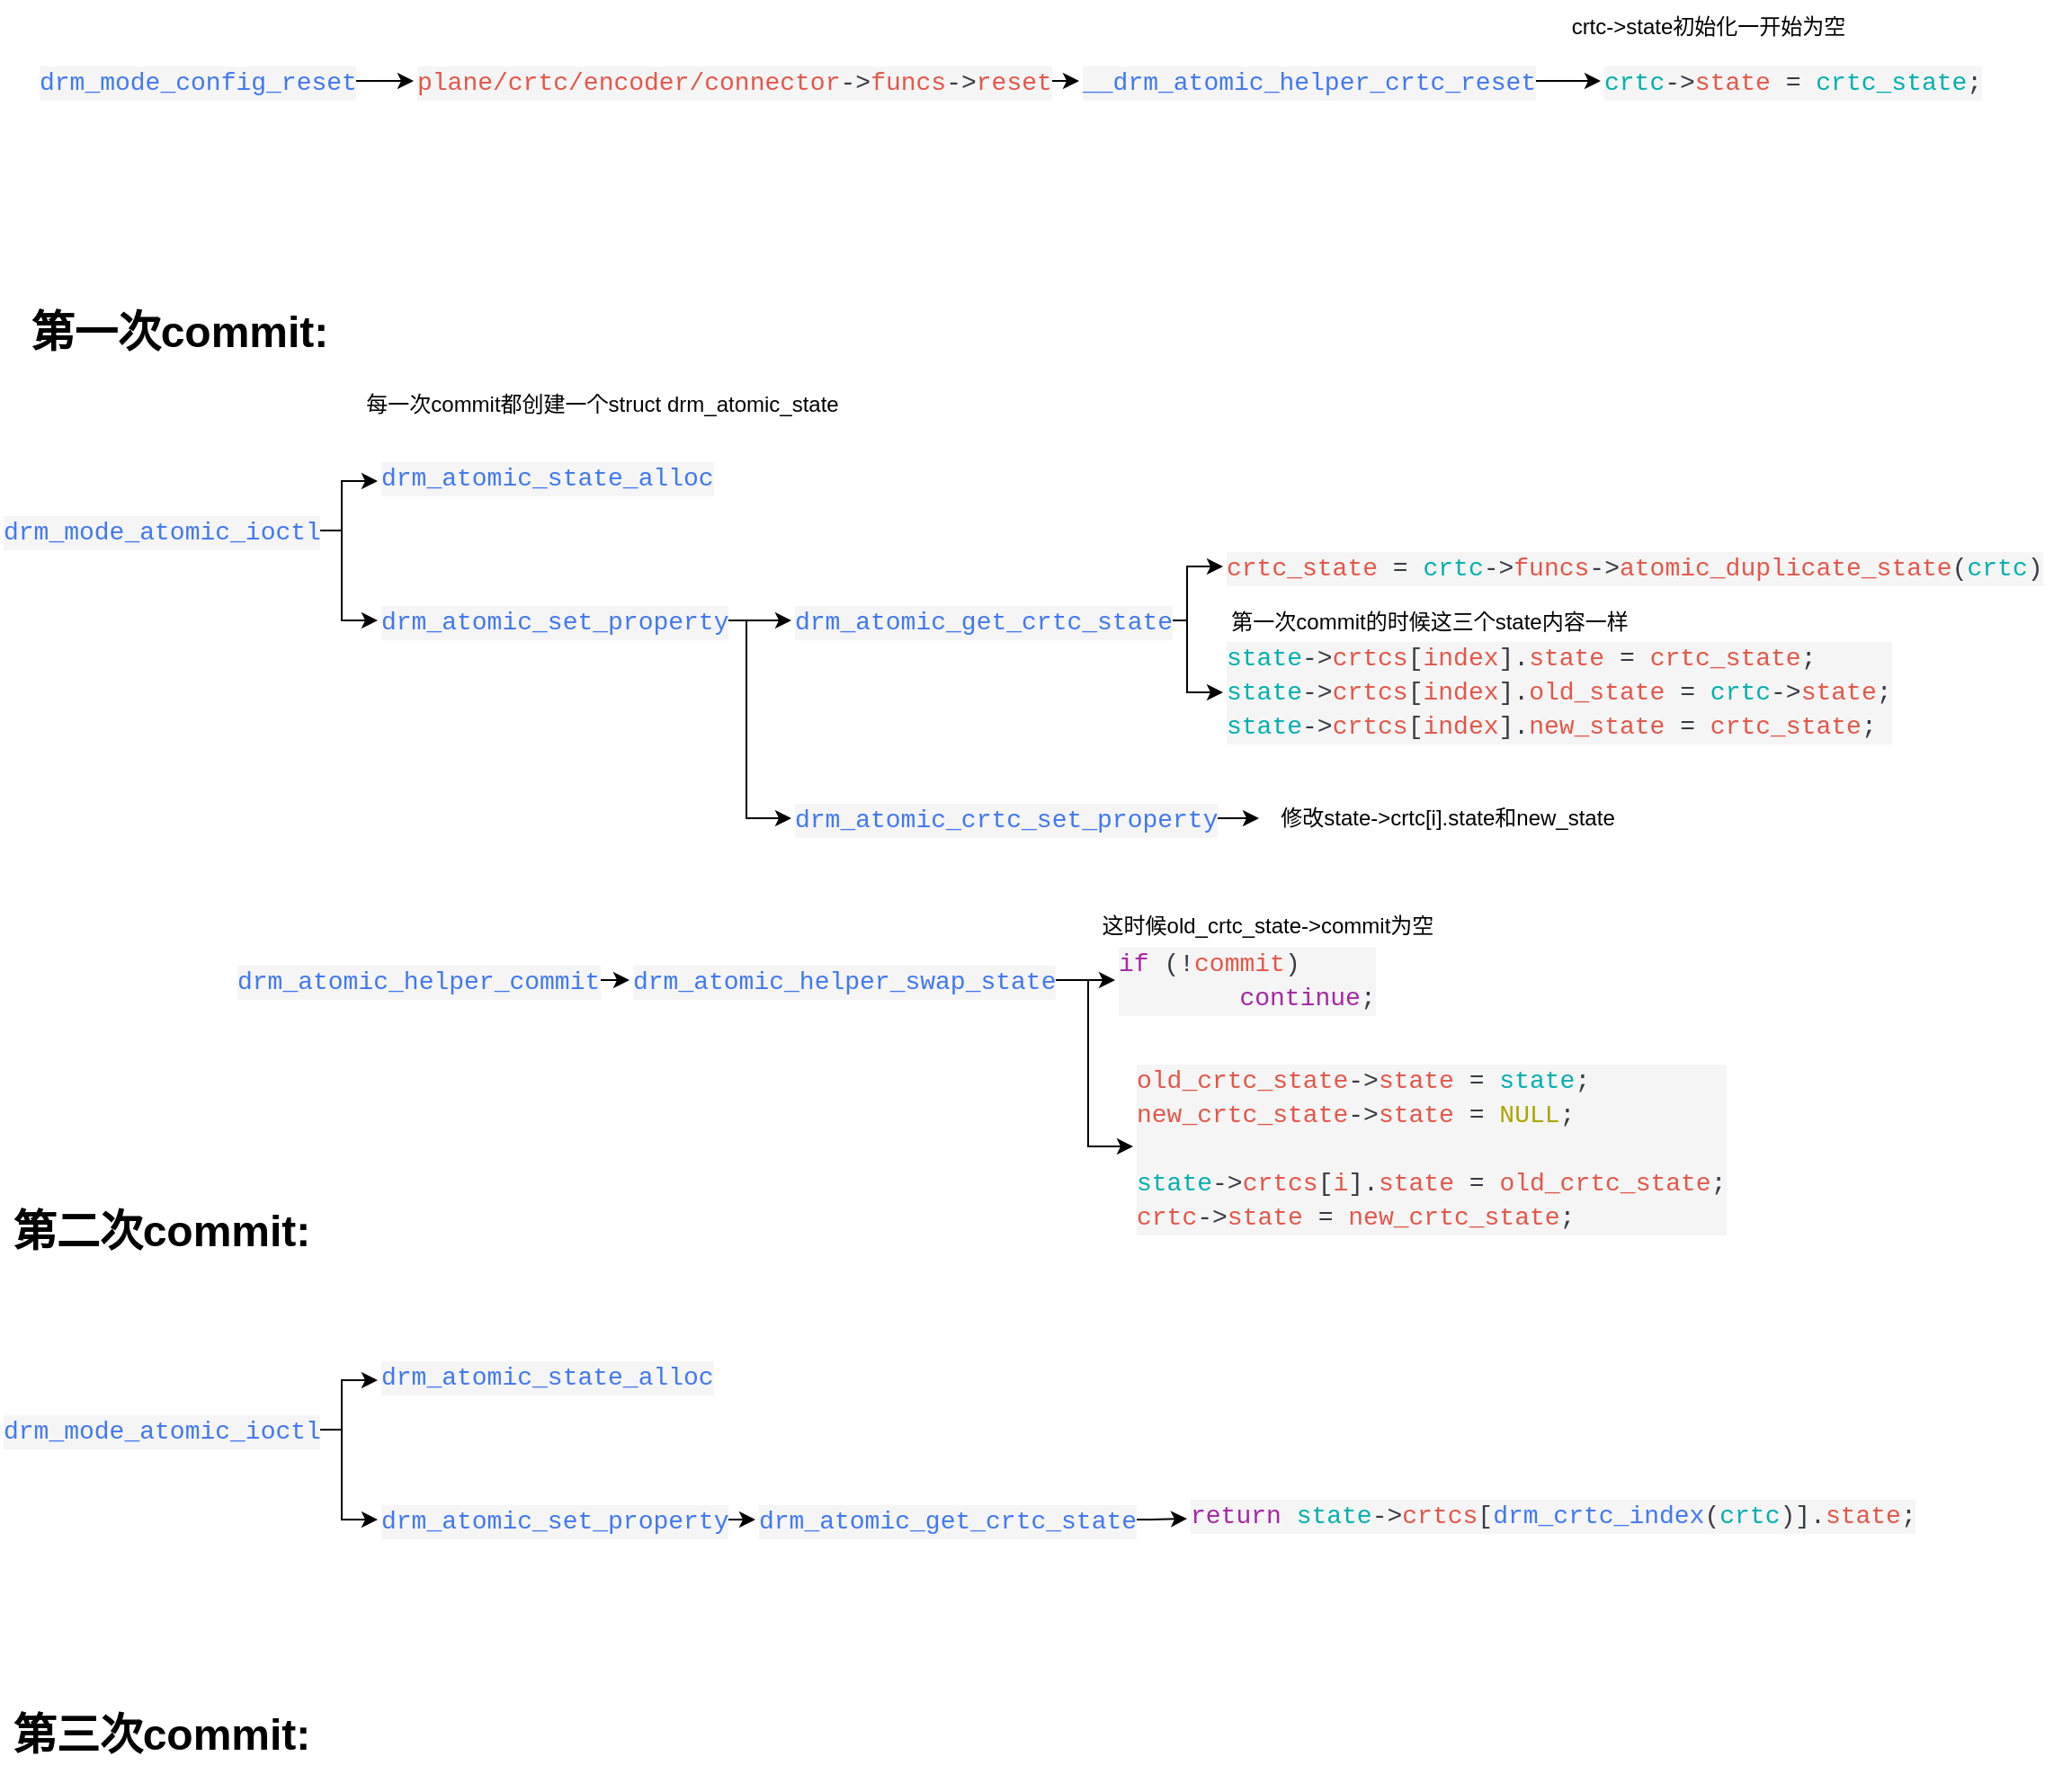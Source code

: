 <mxfile version="26.1.3">
  <diagram name="Page-1" id="xT4g7U_Jw4E_WV42EY2E">
    <mxGraphModel dx="1252" dy="1802" grid="1" gridSize="10" guides="1" tooltips="1" connect="1" arrows="1" fold="1" page="1" pageScale="1" pageWidth="827" pageHeight="1169" math="0" shadow="0">
      <root>
        <mxCell id="0" />
        <mxCell id="1" parent="0" />
        <mxCell id="tSgKq8Jf324wVoimvzdk-1" value="&lt;h1&gt;第一次commit:&lt;/h1&gt;" style="text;html=1;align=center;verticalAlign=middle;whiteSpace=wrap;rounded=0;" vertex="1" parent="1">
          <mxGeometry x="40" y="110" width="180" height="30" as="geometry" />
        </mxCell>
        <mxCell id="tSgKq8Jf324wVoimvzdk-2" value="&lt;div style=&quot;color: #383a42;background-color: #f5f5f5;font-family: Consolas, &#39;Courier New&#39;, monospace;font-weight: normal;font-size: 14px;line-height: 19px;white-space: pre;&quot;&gt;&lt;div&gt;&lt;span style=&quot;color: #4078f2;&quot;&gt;drm_atomic_state_alloc&lt;/span&gt;&lt;/div&gt;&lt;/div&gt;" style="text;whiteSpace=wrap;html=1;" vertex="1" parent="1">
          <mxGeometry x="240" y="190" width="180" height="35" as="geometry" />
        </mxCell>
        <mxCell id="tSgKq8Jf324wVoimvzdk-3" value="每一次commit都创建一个struct drm_atomic_state" style="text;html=1;align=center;verticalAlign=middle;whiteSpace=wrap;rounded=0;" vertex="1" parent="1">
          <mxGeometry x="230" y="150" width="270" height="30" as="geometry" />
        </mxCell>
        <mxCell id="tSgKq8Jf324wVoimvzdk-13" style="edgeStyle=orthogonalEdgeStyle;rounded=0;orthogonalLoop=1;jettySize=auto;html=1;exitX=1;exitY=0.5;exitDx=0;exitDy=0;entryX=0;entryY=0.5;entryDx=0;entryDy=0;" edge="1" parent="1" source="tSgKq8Jf324wVoimvzdk-4" target="tSgKq8Jf324wVoimvzdk-9">
          <mxGeometry relative="1" as="geometry" />
        </mxCell>
        <mxCell id="tSgKq8Jf324wVoimvzdk-46" style="edgeStyle=orthogonalEdgeStyle;rounded=0;orthogonalLoop=1;jettySize=auto;html=1;exitX=1;exitY=0.5;exitDx=0;exitDy=0;entryX=0;entryY=0.5;entryDx=0;entryDy=0;" edge="1" parent="1" source="tSgKq8Jf324wVoimvzdk-4" target="tSgKq8Jf324wVoimvzdk-45">
          <mxGeometry relative="1" as="geometry" />
        </mxCell>
        <mxCell id="tSgKq8Jf324wVoimvzdk-4" value="&lt;div style=&quot;color: rgb(56, 58, 66); background-color: rgb(245, 245, 245); font-family: Consolas, &amp;quot;Courier New&amp;quot;, monospace; font-weight: normal; font-size: 14px; line-height: 19px; white-space: pre;&quot;&gt;&lt;div&gt;&lt;span style=&quot;color: rgb(64, 120, 242);&quot;&gt;drm_atomic_set_property&lt;/span&gt;&lt;/div&gt;&lt;/div&gt;" style="text;whiteSpace=wrap;html=1;" vertex="1" parent="1">
          <mxGeometry x="240" y="270" width="180" height="30" as="geometry" />
        </mxCell>
        <mxCell id="tSgKq8Jf324wVoimvzdk-6" style="edgeStyle=orthogonalEdgeStyle;rounded=0;orthogonalLoop=1;jettySize=auto;html=1;exitX=1;exitY=0.5;exitDx=0;exitDy=0;entryX=0;entryY=0.5;entryDx=0;entryDy=0;" edge="1" parent="1" source="tSgKq8Jf324wVoimvzdk-5" target="tSgKq8Jf324wVoimvzdk-2">
          <mxGeometry relative="1" as="geometry" />
        </mxCell>
        <mxCell id="tSgKq8Jf324wVoimvzdk-7" style="edgeStyle=orthogonalEdgeStyle;rounded=0;orthogonalLoop=1;jettySize=auto;html=1;exitX=1;exitY=0.5;exitDx=0;exitDy=0;entryX=0;entryY=0.5;entryDx=0;entryDy=0;" edge="1" parent="1" source="tSgKq8Jf324wVoimvzdk-5" target="tSgKq8Jf324wVoimvzdk-4">
          <mxGeometry relative="1" as="geometry" />
        </mxCell>
        <mxCell id="tSgKq8Jf324wVoimvzdk-5" value="&lt;div style=&quot;color: #383a42;background-color: #f5f5f5;font-family: Consolas, &#39;Courier New&#39;, monospace;font-weight: normal;font-size: 14px;line-height: 19px;white-space: pre;&quot;&gt;&lt;div&gt;&lt;span style=&quot;color: #4078f2;&quot;&gt;drm_mode_atomic_ioctl&lt;/span&gt;&lt;/div&gt;&lt;/div&gt;" style="text;whiteSpace=wrap;html=1;" vertex="1" parent="1">
          <mxGeometry x="30" y="220" width="170" height="30" as="geometry" />
        </mxCell>
        <mxCell id="tSgKq8Jf324wVoimvzdk-26" value="" style="edgeStyle=orthogonalEdgeStyle;rounded=0;orthogonalLoop=1;jettySize=auto;html=1;" edge="1" parent="1" source="tSgKq8Jf324wVoimvzdk-9" target="tSgKq8Jf324wVoimvzdk-11">
          <mxGeometry relative="1" as="geometry" />
        </mxCell>
        <mxCell id="tSgKq8Jf324wVoimvzdk-28" style="edgeStyle=orthogonalEdgeStyle;rounded=0;orthogonalLoop=1;jettySize=auto;html=1;exitX=1;exitY=0.5;exitDx=0;exitDy=0;entryX=0;entryY=0.5;entryDx=0;entryDy=0;" edge="1" parent="1" source="tSgKq8Jf324wVoimvzdk-9" target="tSgKq8Jf324wVoimvzdk-27">
          <mxGeometry relative="1" as="geometry" />
        </mxCell>
        <mxCell id="tSgKq8Jf324wVoimvzdk-9" value="&lt;div style=&quot;color: #383a42;background-color: #f5f5f5;font-family: Consolas, &#39;Courier New&#39;, monospace;font-weight: normal;font-size: 14px;line-height: 19px;white-space: pre;&quot;&gt;&lt;div&gt;&lt;span style=&quot;color: #4078f2;&quot;&gt;drm_atomic_get_crtc_state&lt;/span&gt;&lt;/div&gt;&lt;/div&gt;" style="text;whiteSpace=wrap;html=1;" vertex="1" parent="1">
          <mxGeometry x="470" y="270" width="200" height="30" as="geometry" />
        </mxCell>
        <mxCell id="tSgKq8Jf324wVoimvzdk-11" value="&lt;div style=&quot;color: rgb(56, 58, 66); background-color: rgb(245, 245, 245); font-family: Consolas, &amp;quot;Courier New&amp;quot;, monospace; font-weight: normal; font-size: 14px; line-height: 19px; white-space: pre;&quot;&gt;&lt;div&gt;&lt;span style=&quot;color: rgb(0, 175, 175);&quot;&gt;&lt;span style=&quot;background-color: light-dark(rgb(245, 245, 245), rgb(26, 26, 26)); color: rgb(228, 86, 73);&quot;&gt;crtc_state&lt;/span&gt;&lt;span style=&quot;background-color: light-dark(rgb(245, 245, 245), rgb(26, 26, 26)); color: light-dark(rgb(56, 58, 66), rgb(185, 187, 194));&quot;&gt; &lt;/span&gt;&lt;span style=&quot;background-color: light-dark(rgb(245, 245, 245), rgb(26, 26, 26)); color: light-dark(rgb(56, 58, 66), rgb(185, 187, 194));&quot;&gt;=&lt;/span&gt;&lt;span style=&quot;background-color: light-dark(rgb(245, 245, 245), rgb(26, 26, 26)); color: light-dark(rgb(56, 58, 66), rgb(185, 187, 194));&quot;&gt; &lt;/span&gt;crtc&lt;/span&gt;&lt;span style=&quot;color: rgb(56, 58, 66);&quot;&gt;-&amp;gt;&lt;/span&gt;&lt;span style=&quot;color: rgb(228, 86, 73);&quot;&gt;funcs&lt;/span&gt;&lt;span style=&quot;color: rgb(56, 58, 66);&quot;&gt;-&amp;gt;&lt;/span&gt;&lt;span style=&quot;color: rgb(228, 86, 73);&quot;&gt;atomic_duplicate_state&lt;/span&gt;&lt;span style=&quot;color: rgb(56, 58, 66);&quot;&gt;(&lt;/span&gt;&lt;span style=&quot;color: rgb(0, 175, 175);&quot;&gt;crtc&lt;/span&gt;&lt;span style=&quot;color: rgb(56, 58, 66);&quot;&gt;)&lt;/span&gt;&lt;/div&gt;&lt;/div&gt;" style="text;whiteSpace=wrap;html=1;" vertex="1" parent="1">
          <mxGeometry x="710" y="240" width="420" height="30" as="geometry" />
        </mxCell>
        <mxCell id="tSgKq8Jf324wVoimvzdk-20" value="" style="edgeStyle=orthogonalEdgeStyle;rounded=0;orthogonalLoop=1;jettySize=auto;html=1;" edge="1" parent="1" source="tSgKq8Jf324wVoimvzdk-15" target="tSgKq8Jf324wVoimvzdk-16">
          <mxGeometry relative="1" as="geometry" />
        </mxCell>
        <mxCell id="tSgKq8Jf324wVoimvzdk-15" value="&lt;div style=&quot;color: #383a42;background-color: #f5f5f5;font-family: Consolas, &#39;Courier New&#39;, monospace;font-weight: normal;font-size: 14px;line-height: 19px;white-space: pre;&quot;&gt;&lt;div&gt;&lt;span style=&quot;color: #4078f2;&quot;&gt;drm_mode_config_reset&lt;/span&gt;&lt;/div&gt;&lt;/div&gt;" style="text;whiteSpace=wrap;html=1;" vertex="1" parent="1">
          <mxGeometry x="50" y="-30" width="170" height="30" as="geometry" />
        </mxCell>
        <mxCell id="tSgKq8Jf324wVoimvzdk-22" value="" style="edgeStyle=orthogonalEdgeStyle;rounded=0;orthogonalLoop=1;jettySize=auto;html=1;" edge="1" parent="1" source="tSgKq8Jf324wVoimvzdk-16" target="tSgKq8Jf324wVoimvzdk-21">
          <mxGeometry relative="1" as="geometry" />
        </mxCell>
        <mxCell id="tSgKq8Jf324wVoimvzdk-16" value="&lt;div style=&quot;color: rgb(56, 58, 66); background-color: rgb(245, 245, 245); font-family: Consolas, &amp;quot;Courier New&amp;quot;, monospace; font-weight: normal; font-size: 14px; line-height: 19px; white-space: pre;&quot;&gt;&lt;div&gt;&lt;span style=&quot;color: rgb(228, 86, 73);&quot;&gt;plane/crtc/encoder/connector&lt;/span&gt;&lt;span style=&quot;color: rgb(56, 58, 66);&quot;&gt;-&amp;gt;&lt;/span&gt;&lt;span style=&quot;color: rgb(228, 86, 73);&quot;&gt;funcs&lt;/span&gt;&lt;span style=&quot;color: rgb(56, 58, 66);&quot;&gt;-&amp;gt;&lt;/span&gt;&lt;span style=&quot;color: rgb(228, 86, 73);&quot;&gt;reset&lt;/span&gt;&lt;/div&gt;&lt;/div&gt;" style="text;whiteSpace=wrap;html=1;" vertex="1" parent="1">
          <mxGeometry x="260" y="-30" width="330" height="30" as="geometry" />
        </mxCell>
        <mxCell id="tSgKq8Jf324wVoimvzdk-24" value="" style="edgeStyle=orthogonalEdgeStyle;rounded=0;orthogonalLoop=1;jettySize=auto;html=1;" edge="1" parent="1" source="tSgKq8Jf324wVoimvzdk-21" target="tSgKq8Jf324wVoimvzdk-23">
          <mxGeometry relative="1" as="geometry" />
        </mxCell>
        <mxCell id="tSgKq8Jf324wVoimvzdk-21" value="&lt;div style=&quot;color: #383a42;background-color: #f5f5f5;font-family: Consolas, &#39;Courier New&#39;, monospace;font-weight: normal;font-size: 14px;line-height: 19px;white-space: pre;&quot;&gt;&lt;div&gt;&lt;span style=&quot;color: #4078f2;&quot;&gt;__drm_atomic_helper_crtc_reset&lt;/span&gt;&lt;/div&gt;&lt;/div&gt;" style="text;whiteSpace=wrap;html=1;" vertex="1" parent="1">
          <mxGeometry x="630" y="-30" width="240" height="30" as="geometry" />
        </mxCell>
        <mxCell id="tSgKq8Jf324wVoimvzdk-23" value="&lt;div style=&quot;color: #383a42;background-color: #f5f5f5;font-family: Consolas, &#39;Courier New&#39;, monospace;font-weight: normal;font-size: 14px;line-height: 19px;white-space: pre;&quot;&gt;&lt;div&gt;&lt;span style=&quot;color: #00afaf;&quot;&gt;crtc&lt;/span&gt;&lt;span style=&quot;color: #383a42;&quot;&gt;-&amp;gt;&lt;/span&gt;&lt;span style=&quot;color: #e45649;&quot;&gt;state&lt;/span&gt;&lt;span style=&quot;color: #383a42;&quot;&gt; &lt;/span&gt;&lt;span style=&quot;color: #383a42;&quot;&gt;=&lt;/span&gt;&lt;span style=&quot;color: #383a42;&quot;&gt; &lt;/span&gt;&lt;span style=&quot;color: #00afaf;&quot;&gt;crtc_state&lt;/span&gt;&lt;span style=&quot;color: #383a42;&quot;&gt;;&lt;/span&gt;&lt;/div&gt;&lt;/div&gt;" style="text;whiteSpace=wrap;html=1;" vertex="1" parent="1">
          <mxGeometry x="920" y="-30" width="200" height="30" as="geometry" />
        </mxCell>
        <mxCell id="tSgKq8Jf324wVoimvzdk-25" value="crtc-&amp;gt;state初始化一开始为空" style="text;html=1;align=center;verticalAlign=middle;whiteSpace=wrap;rounded=0;" vertex="1" parent="1">
          <mxGeometry x="900" y="-60" width="160" height="30" as="geometry" />
        </mxCell>
        <mxCell id="tSgKq8Jf324wVoimvzdk-27" value="&lt;div style=&quot;color: rgb(56, 58, 66); background-color: rgb(245, 245, 245); font-family: Consolas, &amp;quot;Courier New&amp;quot;, monospace; font-weight: normal; font-size: 14px; line-height: 19px; white-space: pre;&quot;&gt;&lt;div&gt;&lt;span style=&quot;color: rgb(0, 175, 175);&quot;&gt;state&lt;/span&gt;&lt;span style=&quot;color: rgb(56, 58, 66);&quot;&gt;-&amp;gt;&lt;/span&gt;&lt;span style=&quot;color: rgb(228, 86, 73);&quot;&gt;crtcs&lt;/span&gt;&lt;span style=&quot;color: rgb(56, 58, 66);&quot;&gt;[&lt;/span&gt;&lt;span style=&quot;color: rgb(228, 86, 73);&quot;&gt;index&lt;/span&gt;&lt;span style=&quot;color: rgb(56, 58, 66);&quot;&gt;].&lt;/span&gt;&lt;span style=&quot;color: rgb(228, 86, 73);&quot;&gt;state&lt;/span&gt;&lt;span style=&quot;color: rgb(56, 58, 66);&quot;&gt; &lt;/span&gt;&lt;span style=&quot;color: rgb(56, 58, 66);&quot;&gt;=&lt;/span&gt;&lt;span style=&quot;color: rgb(56, 58, 66);&quot;&gt; &lt;/span&gt;&lt;span style=&quot;color: rgb(228, 86, 73);&quot;&gt;crtc_state&lt;/span&gt;&lt;span style=&quot;color: rgb(56, 58, 66);&quot;&gt;;&lt;/span&gt;&lt;/div&gt;&lt;div&gt;&lt;span style=&quot;color: rgb(0, 175, 175);&quot;&gt;state&lt;/span&gt;&lt;span style=&quot;color: rgb(56, 58, 66);&quot;&gt;-&amp;gt;&lt;/span&gt;&lt;span style=&quot;color: rgb(228, 86, 73);&quot;&gt;crtcs&lt;/span&gt;&lt;span style=&quot;color: rgb(56, 58, 66);&quot;&gt;[&lt;/span&gt;&lt;span style=&quot;color: rgb(228, 86, 73);&quot;&gt;index&lt;/span&gt;&lt;span style=&quot;color: rgb(56, 58, 66);&quot;&gt;].&lt;/span&gt;&lt;span style=&quot;color: rgb(228, 86, 73);&quot;&gt;old_state&lt;/span&gt;&lt;span style=&quot;color: rgb(56, 58, 66);&quot;&gt; &lt;/span&gt;&lt;span style=&quot;color: rgb(56, 58, 66);&quot;&gt;=&lt;/span&gt;&lt;span style=&quot;color: rgb(56, 58, 66);&quot;&gt; &lt;/span&gt;&lt;span style=&quot;color: rgb(0, 175, 175);&quot;&gt;crtc&lt;/span&gt;&lt;span style=&quot;color: rgb(56, 58, 66);&quot;&gt;-&amp;gt;&lt;/span&gt;&lt;span style=&quot;color: rgb(228, 86, 73);&quot;&gt;state&lt;/span&gt;&lt;span style=&quot;color: rgb(56, 58, 66);&quot;&gt;;&lt;/span&gt;&lt;/div&gt;&lt;div&gt;&lt;span style=&quot;color: rgb(0, 175, 175);&quot;&gt;state&lt;/span&gt;&lt;span style=&quot;color: rgb(56, 58, 66);&quot;&gt;-&amp;gt;&lt;/span&gt;&lt;span style=&quot;color: rgb(228, 86, 73);&quot;&gt;crtcs&lt;/span&gt;&lt;span style=&quot;color: rgb(56, 58, 66);&quot;&gt;[&lt;/span&gt;&lt;span style=&quot;color: rgb(228, 86, 73);&quot;&gt;index&lt;/span&gt;&lt;span style=&quot;color: rgb(56, 58, 66);&quot;&gt;].&lt;/span&gt;&lt;span style=&quot;color: rgb(228, 86, 73);&quot;&gt;new_state&lt;/span&gt;&lt;span style=&quot;color: rgb(56, 58, 66);&quot;&gt; &lt;/span&gt;&lt;span style=&quot;color: rgb(56, 58, 66);&quot;&gt;=&lt;/span&gt;&lt;span style=&quot;color: rgb(56, 58, 66);&quot;&gt; &lt;/span&gt;&lt;span style=&quot;color: rgb(228, 86, 73);&quot;&gt;crtc_state&lt;/span&gt;&lt;span style=&quot;color: rgb(56, 58, 66);&quot;&gt;;&lt;/span&gt;&lt;/div&gt;&lt;/div&gt;" style="text;whiteSpace=wrap;html=1;" vertex="1" parent="1">
          <mxGeometry x="710" y="290" width="340" height="70" as="geometry" />
        </mxCell>
        <mxCell id="tSgKq8Jf324wVoimvzdk-29" value="&lt;h1&gt;第二次commit:&lt;/h1&gt;" style="text;html=1;align=center;verticalAlign=middle;whiteSpace=wrap;rounded=0;" vertex="1" parent="1">
          <mxGeometry x="30" y="610" width="180" height="30" as="geometry" />
        </mxCell>
        <mxCell id="tSgKq8Jf324wVoimvzdk-30" value="&lt;div style=&quot;color: #383a42;background-color: #f5f5f5;font-family: Consolas, &#39;Courier New&#39;, monospace;font-weight: normal;font-size: 14px;line-height: 19px;white-space: pre;&quot;&gt;&lt;div&gt;&lt;span style=&quot;color: #4078f2;&quot;&gt;drm_atomic_state_alloc&lt;/span&gt;&lt;/div&gt;&lt;/div&gt;" style="text;whiteSpace=wrap;html=1;" vertex="1" parent="1">
          <mxGeometry x="240" y="690" width="180" height="35" as="geometry" />
        </mxCell>
        <mxCell id="tSgKq8Jf324wVoimvzdk-32" style="edgeStyle=orthogonalEdgeStyle;rounded=0;orthogonalLoop=1;jettySize=auto;html=1;exitX=1;exitY=0.5;exitDx=0;exitDy=0;entryX=0;entryY=0.5;entryDx=0;entryDy=0;" edge="1" parent="1" source="tSgKq8Jf324wVoimvzdk-33" target="tSgKq8Jf324wVoimvzdk-39">
          <mxGeometry relative="1" as="geometry" />
        </mxCell>
        <mxCell id="tSgKq8Jf324wVoimvzdk-33" value="&lt;div style=&quot;color: rgb(56, 58, 66); background-color: rgb(245, 245, 245); font-family: Consolas, &amp;quot;Courier New&amp;quot;, monospace; font-weight: normal; font-size: 14px; line-height: 19px; white-space: pre;&quot;&gt;&lt;div&gt;&lt;span style=&quot;color: rgb(64, 120, 242);&quot;&gt;drm_atomic_set_property&lt;/span&gt;&lt;/div&gt;&lt;/div&gt;" style="text;whiteSpace=wrap;html=1;" vertex="1" parent="1">
          <mxGeometry x="240" y="770" width="180" height="30" as="geometry" />
        </mxCell>
        <mxCell id="tSgKq8Jf324wVoimvzdk-34" style="edgeStyle=orthogonalEdgeStyle;rounded=0;orthogonalLoop=1;jettySize=auto;html=1;exitX=1;exitY=0.5;exitDx=0;exitDy=0;entryX=0;entryY=0.5;entryDx=0;entryDy=0;" edge="1" parent="1" source="tSgKq8Jf324wVoimvzdk-36" target="tSgKq8Jf324wVoimvzdk-30">
          <mxGeometry relative="1" as="geometry" />
        </mxCell>
        <mxCell id="tSgKq8Jf324wVoimvzdk-35" style="edgeStyle=orthogonalEdgeStyle;rounded=0;orthogonalLoop=1;jettySize=auto;html=1;exitX=1;exitY=0.5;exitDx=0;exitDy=0;entryX=0;entryY=0.5;entryDx=0;entryDy=0;" edge="1" parent="1" source="tSgKq8Jf324wVoimvzdk-36" target="tSgKq8Jf324wVoimvzdk-33">
          <mxGeometry relative="1" as="geometry" />
        </mxCell>
        <mxCell id="tSgKq8Jf324wVoimvzdk-36" value="&lt;div style=&quot;color: #383a42;background-color: #f5f5f5;font-family: Consolas, &#39;Courier New&#39;, monospace;font-weight: normal;font-size: 14px;line-height: 19px;white-space: pre;&quot;&gt;&lt;div&gt;&lt;span style=&quot;color: #4078f2;&quot;&gt;drm_mode_atomic_ioctl&lt;/span&gt;&lt;/div&gt;&lt;/div&gt;" style="text;whiteSpace=wrap;html=1;" vertex="1" parent="1">
          <mxGeometry x="30" y="720" width="170" height="30" as="geometry" />
        </mxCell>
        <mxCell id="tSgKq8Jf324wVoimvzdk-43" value="" style="edgeStyle=orthogonalEdgeStyle;rounded=0;orthogonalLoop=1;jettySize=auto;html=1;" edge="1" parent="1" source="tSgKq8Jf324wVoimvzdk-39" target="tSgKq8Jf324wVoimvzdk-42">
          <mxGeometry relative="1" as="geometry" />
        </mxCell>
        <mxCell id="tSgKq8Jf324wVoimvzdk-39" value="&lt;div style=&quot;color: #383a42;background-color: #f5f5f5;font-family: Consolas, &#39;Courier New&#39;, monospace;font-weight: normal;font-size: 14px;line-height: 19px;white-space: pre;&quot;&gt;&lt;div&gt;&lt;span style=&quot;color: #4078f2;&quot;&gt;drm_atomic_get_crtc_state&lt;/span&gt;&lt;/div&gt;&lt;/div&gt;" style="text;whiteSpace=wrap;html=1;" vertex="1" parent="1">
          <mxGeometry x="450" y="770" width="200" height="30" as="geometry" />
        </mxCell>
        <mxCell id="tSgKq8Jf324wVoimvzdk-42" value="&lt;div style=&quot;color: #383a42;background-color: #f5f5f5;font-family: Consolas, &#39;Courier New&#39;, monospace;font-weight: normal;font-size: 14px;line-height: 19px;white-space: pre;&quot;&gt;&lt;div&gt;&lt;span style=&quot;color: #a626a4;&quot;&gt;return&lt;/span&gt;&lt;span style=&quot;color: #383a42;&quot;&gt; &lt;/span&gt;&lt;span style=&quot;color: #00afaf;&quot;&gt;state&lt;/span&gt;&lt;span style=&quot;color: #383a42;&quot;&gt;-&amp;gt;&lt;/span&gt;&lt;span style=&quot;color: #e45649;&quot;&gt;crtcs&lt;/span&gt;&lt;span style=&quot;color: #383a42;&quot;&gt;[&lt;/span&gt;&lt;span style=&quot;color: #4078f2;&quot;&gt;drm_crtc_index&lt;/span&gt;&lt;span style=&quot;color: #383a42;&quot;&gt;(&lt;/span&gt;&lt;span style=&quot;color: #00afaf;&quot;&gt;crtc&lt;/span&gt;&lt;span style=&quot;color: #383a42;&quot;&gt;)].&lt;/span&gt;&lt;span style=&quot;color: #e45649;&quot;&gt;state&lt;/span&gt;&lt;span style=&quot;color: #383a42;&quot;&gt;;&lt;/span&gt;&lt;/div&gt;&lt;/div&gt;" style="text;whiteSpace=wrap;html=1;" vertex="1" parent="1">
          <mxGeometry x="690" y="767" width="370" height="35" as="geometry" />
        </mxCell>
        <mxCell id="tSgKq8Jf324wVoimvzdk-44" value="第一次commit的时候这三个state内容一样" style="text;html=1;align=center;verticalAlign=middle;whiteSpace=wrap;rounded=0;" vertex="1" parent="1">
          <mxGeometry x="710" y="271" width="230" height="30" as="geometry" />
        </mxCell>
        <mxCell id="tSgKq8Jf324wVoimvzdk-48" value="" style="edgeStyle=orthogonalEdgeStyle;rounded=0;orthogonalLoop=1;jettySize=auto;html=1;" edge="1" parent="1" source="tSgKq8Jf324wVoimvzdk-45" target="tSgKq8Jf324wVoimvzdk-47">
          <mxGeometry relative="1" as="geometry" />
        </mxCell>
        <mxCell id="tSgKq8Jf324wVoimvzdk-45" value="&lt;div style=&quot;color: #383a42;background-color: #f5f5f5;font-family: Consolas, &#39;Courier New&#39;, monospace;font-weight: normal;font-size: 14px;line-height: 19px;white-space: pre;&quot;&gt;&lt;div&gt;&lt;span style=&quot;color: #4078f2;&quot;&gt;drm_atomic_crtc_set_property&lt;/span&gt;&lt;/div&gt;&lt;/div&gt;" style="text;whiteSpace=wrap;html=1;" vertex="1" parent="1">
          <mxGeometry x="470" y="380" width="230" height="30" as="geometry" />
        </mxCell>
        <mxCell id="tSgKq8Jf324wVoimvzdk-47" value="修改state-&amp;gt;crtc[i].state和new_state" style="text;html=1;align=center;verticalAlign=middle;whiteSpace=wrap;rounded=0;" vertex="1" parent="1">
          <mxGeometry x="730" y="380" width="210" height="30" as="geometry" />
        </mxCell>
        <mxCell id="tSgKq8Jf324wVoimvzdk-54" value="" style="edgeStyle=orthogonalEdgeStyle;rounded=0;orthogonalLoop=1;jettySize=auto;html=1;" edge="1" parent="1" source="tSgKq8Jf324wVoimvzdk-49" target="tSgKq8Jf324wVoimvzdk-53">
          <mxGeometry relative="1" as="geometry" />
        </mxCell>
        <mxCell id="tSgKq8Jf324wVoimvzdk-57" style="edgeStyle=orthogonalEdgeStyle;rounded=0;orthogonalLoop=1;jettySize=auto;html=1;exitX=1;exitY=0.5;exitDx=0;exitDy=0;entryX=0;entryY=0.5;entryDx=0;entryDy=0;" edge="1" parent="1" source="tSgKq8Jf324wVoimvzdk-49" target="tSgKq8Jf324wVoimvzdk-56">
          <mxGeometry relative="1" as="geometry" />
        </mxCell>
        <mxCell id="tSgKq8Jf324wVoimvzdk-49" value="&lt;div style=&quot;color: #383a42;background-color: #f5f5f5;font-family: Consolas, &#39;Courier New&#39;, monospace;font-weight: normal;font-size: 14px;line-height: 19px;white-space: pre;&quot;&gt;&lt;div&gt;&lt;span style=&quot;color: #4078f2;&quot;&gt;drm_atomic_helper_swap_state&lt;/span&gt;&lt;/div&gt;&lt;/div&gt;" style="text;whiteSpace=wrap;html=1;" vertex="1" parent="1">
          <mxGeometry x="380" y="470" width="230" height="30" as="geometry" />
        </mxCell>
        <mxCell id="tSgKq8Jf324wVoimvzdk-51" value="" style="edgeStyle=orthogonalEdgeStyle;rounded=0;orthogonalLoop=1;jettySize=auto;html=1;" edge="1" parent="1" source="tSgKq8Jf324wVoimvzdk-50" target="tSgKq8Jf324wVoimvzdk-49">
          <mxGeometry relative="1" as="geometry" />
        </mxCell>
        <mxCell id="tSgKq8Jf324wVoimvzdk-50" value="&lt;div style=&quot;color: #383a42;background-color: #f5f5f5;font-family: Consolas, &#39;Courier New&#39;, monospace;font-weight: normal;font-size: 14px;line-height: 19px;white-space: pre;&quot;&gt;&lt;div&gt;&lt;span style=&quot;color: #4078f2;&quot;&gt;drm_atomic_helper_commit&lt;/span&gt;&lt;/div&gt;&lt;/div&gt;" style="text;whiteSpace=wrap;html=1;" vertex="1" parent="1">
          <mxGeometry x="160" y="470" width="190" height="30" as="geometry" />
        </mxCell>
        <mxCell id="tSgKq8Jf324wVoimvzdk-52" value="&lt;h1&gt;第三次commit:&lt;/h1&gt;" style="text;html=1;align=center;verticalAlign=middle;whiteSpace=wrap;rounded=0;" vertex="1" parent="1">
          <mxGeometry x="30" y="890" width="180" height="30" as="geometry" />
        </mxCell>
        <mxCell id="tSgKq8Jf324wVoimvzdk-53" value="&lt;div style=&quot;color: rgb(56, 58, 66); background-color: rgb(245, 245, 245); font-family: Consolas, &amp;quot;Courier New&amp;quot;, monospace; font-weight: normal; font-size: 14px; line-height: 19px; white-space: pre;&quot;&gt;&lt;div&gt;&lt;span style=&quot;color: rgb(166, 38, 164);&quot;&gt;if&lt;/span&gt;&lt;span style=&quot;color: rgb(56, 58, 66);&quot;&gt; (&lt;/span&gt;&lt;span style=&quot;color: rgb(56, 58, 66);&quot;&gt;!&lt;/span&gt;&lt;span style=&quot;color: rgb(228, 86, 73);&quot;&gt;commit&lt;/span&gt;&lt;span style=&quot;color: rgb(56, 58, 66);&quot;&gt;)&lt;/span&gt;&lt;/div&gt;&lt;div&gt;&lt;span style=&quot;color: rgb(166, 38, 164);&quot;&gt;&lt;span style=&quot;white-space: pre;&quot;&gt;&#x9;&lt;/span&gt;continue&lt;/span&gt;&lt;span style=&quot;color: rgb(56, 58, 66);&quot;&gt;;&lt;/span&gt;&lt;/div&gt;&lt;/div&gt;" style="text;whiteSpace=wrap;html=1;" vertex="1" parent="1">
          <mxGeometry x="650" y="460" width="140" height="50" as="geometry" />
        </mxCell>
        <mxCell id="tSgKq8Jf324wVoimvzdk-55" value="这时候old_crtc_state-&amp;gt;commit为空" style="text;html=1;align=center;verticalAlign=middle;whiteSpace=wrap;rounded=0;" vertex="1" parent="1">
          <mxGeometry x="630" y="440" width="210" height="30" as="geometry" />
        </mxCell>
        <mxCell id="tSgKq8Jf324wVoimvzdk-56" value="&lt;div style=&quot;color: rgb(56, 58, 66); background-color: rgb(245, 245, 245); font-family: Consolas, &amp;quot;Courier New&amp;quot;, monospace; font-weight: normal; font-size: 14px; line-height: 19px; white-space: pre;&quot;&gt;&lt;div&gt;&lt;span style=&quot;color: rgb(228, 86, 73);&quot;&gt;old_crtc_state&lt;/span&gt;&lt;span style=&quot;color: rgb(56, 58, 66);&quot;&gt;-&amp;gt;&lt;/span&gt;&lt;span style=&quot;color: rgb(228, 86, 73);&quot;&gt;state&lt;/span&gt;&lt;span style=&quot;color: rgb(56, 58, 66);&quot;&gt; &lt;/span&gt;&lt;span style=&quot;color: rgb(56, 58, 66);&quot;&gt;=&lt;/span&gt;&lt;span style=&quot;color: rgb(56, 58, 66);&quot;&gt; &lt;/span&gt;&lt;span style=&quot;color: rgb(0, 175, 175);&quot;&gt;state&lt;/span&gt;&lt;span style=&quot;color: rgb(56, 58, 66);&quot;&gt;;&lt;/span&gt;&lt;/div&gt;&lt;div&gt;&lt;span style=&quot;color: rgb(228, 86, 73);&quot;&gt;new_crtc_state&lt;/span&gt;&lt;span style=&quot;color: rgb(56, 58, 66);&quot;&gt;-&amp;gt;&lt;/span&gt;&lt;span style=&quot;color: rgb(228, 86, 73);&quot;&gt;state&lt;/span&gt;&lt;span style=&quot;color: rgb(56, 58, 66);&quot;&gt; &lt;/span&gt;&lt;span style=&quot;color: rgb(56, 58, 66);&quot;&gt;=&lt;/span&gt;&lt;span style=&quot;color: rgb(56, 58, 66);&quot;&gt; &lt;/span&gt;&lt;span style=&quot;color: rgb(172, 166, 0);&quot;&gt;NULL&lt;/span&gt;&lt;span style=&quot;color: rgb(56, 58, 66);&quot;&gt;;&lt;/span&gt;&lt;/div&gt;&lt;br&gt;&lt;div&gt;&lt;span style=&quot;color: rgb(0, 175, 175);&quot;&gt;state&lt;/span&gt;&lt;span style=&quot;color: rgb(56, 58, 66);&quot;&gt;-&amp;gt;&lt;/span&gt;&lt;span style=&quot;color: rgb(228, 86, 73);&quot;&gt;crtcs&lt;/span&gt;&lt;span style=&quot;color: rgb(56, 58, 66);&quot;&gt;[&lt;/span&gt;&lt;span style=&quot;color: rgb(228, 86, 73);&quot;&gt;i&lt;/span&gt;&lt;span style=&quot;color: rgb(56, 58, 66);&quot;&gt;].&lt;/span&gt;&lt;span style=&quot;color: rgb(228, 86, 73);&quot;&gt;state&lt;/span&gt;&lt;span style=&quot;color: rgb(56, 58, 66);&quot;&gt; &lt;/span&gt;&lt;span style=&quot;color: rgb(56, 58, 66);&quot;&gt;=&lt;/span&gt;&lt;span style=&quot;color: rgb(56, 58, 66);&quot;&gt; &lt;/span&gt;&lt;span style=&quot;color: rgb(228, 86, 73);&quot;&gt;old_crtc_state&lt;/span&gt;&lt;span style=&quot;color: rgb(56, 58, 66);&quot;&gt;;&lt;/span&gt;&lt;/div&gt;&lt;div&gt;&lt;span style=&quot;color: rgb(228, 86, 73);&quot;&gt;crtc&lt;/span&gt;&lt;span style=&quot;color: rgb(56, 58, 66);&quot;&gt;-&amp;gt;&lt;/span&gt;&lt;span style=&quot;color: rgb(228, 86, 73);&quot;&gt;state&lt;/span&gt;&lt;span style=&quot;color: rgb(56, 58, 66);&quot;&gt; &lt;/span&gt;&lt;span style=&quot;color: rgb(56, 58, 66);&quot;&gt;=&lt;/span&gt;&lt;span style=&quot;color: rgb(56, 58, 66);&quot;&gt; &lt;/span&gt;&lt;span style=&quot;color: rgb(228, 86, 73);&quot;&gt;new_crtc_state&lt;/span&gt;&lt;span style=&quot;color: rgb(56, 58, 66);&quot;&gt;;&lt;/span&gt;&lt;/div&gt;&lt;/div&gt;" style="text;whiteSpace=wrap;html=1;" vertex="1" parent="1">
          <mxGeometry x="660" y="525" width="310" height="105" as="geometry" />
        </mxCell>
      </root>
    </mxGraphModel>
  </diagram>
</mxfile>
